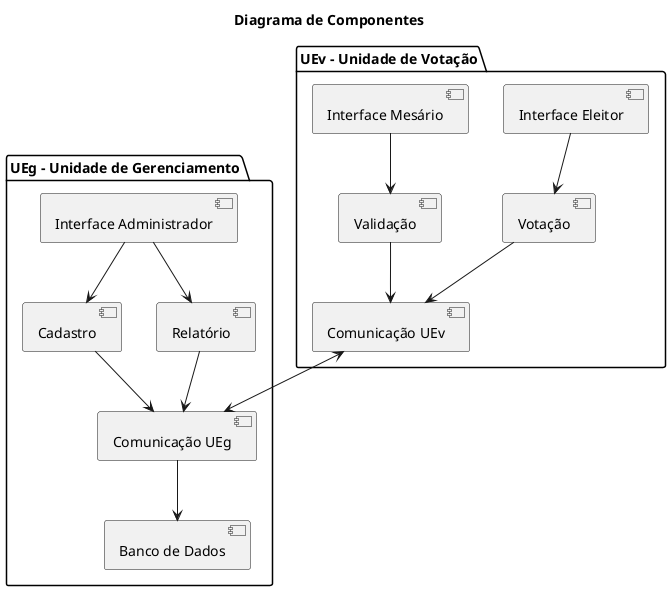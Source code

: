 @startuml
title Diagrama de Componentes

package "UEg - Unidade de Gerenciamento" {
    [Interface Administrador]
    [Cadastro]
    [Relatório]
    [Comunicação UEg]
    [Banco de Dados]

    [Interface Administrador] --> [Cadastro]
    [Interface Administrador] --> [Relatório]

    [Cadastro] --> [Comunicação UEg]
    [Relatório] --> [Comunicação UEg]
    [Comunicação UEg] --> [Banco de Dados]
}
package "UEv - Unidade de Votação" {
    [Interface Eleitor]
    [Interface Mesário]
    [Votação]
    [Validação]
    [Comunicação UEv]

    [Interface Eleitor] --> [Votação]
    [Interface Mesário] --> [Validação]
    [Validação] --> [Comunicação UEv]
    [Votação] --> [Comunicação UEv]
}
' Comunicação entre UEg e UEv
[Comunicação UEv] <--> [Comunicação UEg]

@enduml
